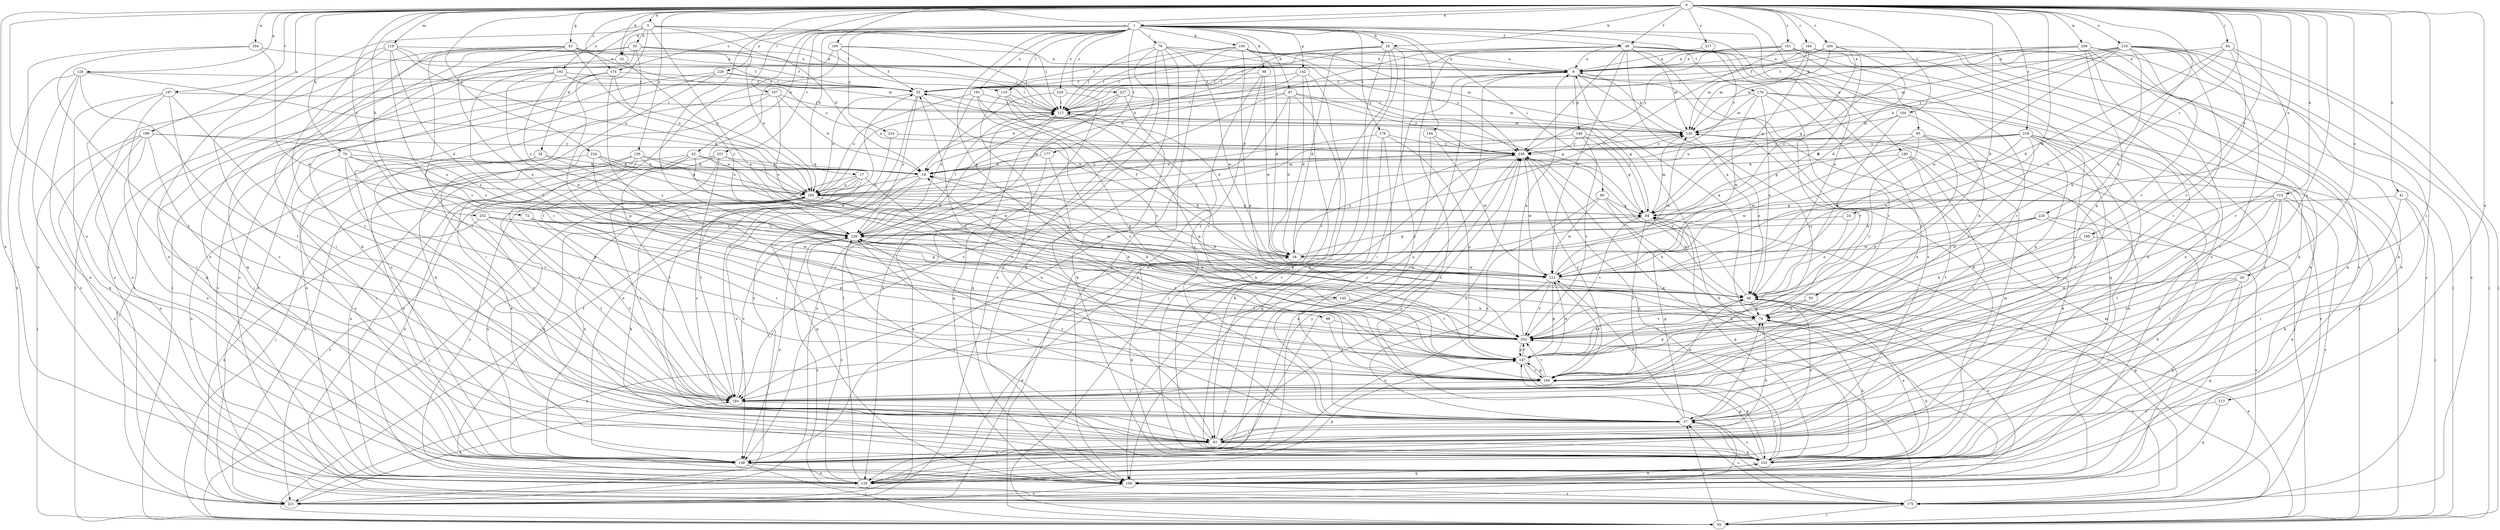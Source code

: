 strict digraph  {
0;
1;
5;
9;
16;
17;
18;
20;
24;
27;
32;
34;
35;
36;
41;
43;
46;
48;
55;
61;
64;
70;
72;
74;
78;
80;
83;
84;
88;
92;
93;
95;
97;
98;
100;
102;
104;
107;
110;
111;
119;
120;
124;
129;
136;
138;
142;
144;
145;
146;
147;
156;
161;
164;
166;
174;
175;
176;
177;
178;
184;
189;
190;
191;
192;
193;
195;
197;
199;
200;
201;
202;
204;
209;
211;
212;
213;
216;
217;
218;
220;
221;
224;
227;
228;
229;
230;
232;
234;
239;
0 -> 1  [label=a];
0 -> 5  [label=a];
0 -> 16  [label=b];
0 -> 20  [label=c];
0 -> 24  [label=c];
0 -> 27  [label=c];
0 -> 32  [label=d];
0 -> 41  [label=e];
0 -> 48  [label=f];
0 -> 61  [label=g];
0 -> 70  [label=h];
0 -> 72  [label=h];
0 -> 74  [label=h];
0 -> 84  [label=j];
0 -> 88  [label=j];
0 -> 93  [label=k];
0 -> 95  [label=k];
0 -> 104  [label=l];
0 -> 107  [label=l];
0 -> 119  [label=m];
0 -> 124  [label=n];
0 -> 129  [label=n];
0 -> 136  [label=o];
0 -> 138  [label=o];
0 -> 161  [label=r];
0 -> 164  [label=r];
0 -> 166  [label=r];
0 -> 174  [label=s];
0 -> 189  [label=u];
0 -> 195  [label=v];
0 -> 197  [label=v];
0 -> 199  [label=v];
0 -> 200  [label=v];
0 -> 204  [label=w];
0 -> 209  [label=w];
0 -> 211  [label=w];
0 -> 212  [label=x];
0 -> 213  [label=x];
0 -> 216  [label=x];
0 -> 217  [label=x];
0 -> 218  [label=x];
0 -> 220  [label=x];
0 -> 232  [label=z];
0 -> 234  [label=z];
1 -> 16  [label=b];
1 -> 17  [label=b];
1 -> 32  [label=d];
1 -> 43  [label=e];
1 -> 46  [label=e];
1 -> 48  [label=f];
1 -> 78  [label=i];
1 -> 80  [label=i];
1 -> 97  [label=k];
1 -> 98  [label=k];
1 -> 100  [label=k];
1 -> 110  [label=l];
1 -> 142  [label=p];
1 -> 144  [label=p];
1 -> 145  [label=p];
1 -> 174  [label=s];
1 -> 176  [label=t];
1 -> 177  [label=t];
1 -> 178  [label=t];
1 -> 184  [label=t];
1 -> 190  [label=u];
1 -> 191  [label=u];
1 -> 201  [label=v];
1 -> 224  [label=y];
1 -> 227  [label=y];
1 -> 228  [label=y];
1 -> 229  [label=y];
5 -> 18  [label=b];
5 -> 34  [label=d];
5 -> 35  [label=d];
5 -> 46  [label=e];
5 -> 102  [label=k];
5 -> 110  [label=l];
5 -> 111  [label=l];
5 -> 129  [label=n];
5 -> 192  [label=u];
9 -> 55  [label=f];
9 -> 83  [label=i];
9 -> 102  [label=k];
9 -> 146  [label=p];
9 -> 156  [label=q];
9 -> 166  [label=r];
16 -> 9  [label=a];
16 -> 18  [label=b];
16 -> 27  [label=c];
16 -> 36  [label=d];
16 -> 111  [label=l];
16 -> 129  [label=n];
16 -> 156  [label=q];
16 -> 184  [label=t];
17 -> 27  [label=c];
17 -> 83  [label=i];
17 -> 129  [label=n];
17 -> 156  [label=q];
17 -> 193  [label=u];
17 -> 202  [label=v];
18 -> 120  [label=m];
18 -> 138  [label=o];
18 -> 156  [label=q];
18 -> 193  [label=u];
20 -> 46  [label=e];
20 -> 83  [label=i];
20 -> 102  [label=k];
20 -> 156  [label=q];
20 -> 184  [label=t];
24 -> 46  [label=e];
24 -> 239  [label=z];
27 -> 64  [label=g];
27 -> 74  [label=h];
27 -> 83  [label=i];
27 -> 175  [label=s];
27 -> 211  [label=w];
27 -> 239  [label=z];
32 -> 193  [label=u];
32 -> 202  [label=v];
34 -> 18  [label=b];
34 -> 83  [label=i];
34 -> 138  [label=o];
34 -> 239  [label=z];
35 -> 9  [label=a];
35 -> 92  [label=j];
35 -> 111  [label=l];
35 -> 156  [label=q];
35 -> 175  [label=s];
35 -> 184  [label=t];
35 -> 193  [label=u];
35 -> 221  [label=x];
36 -> 55  [label=f];
36 -> 64  [label=g];
36 -> 102  [label=k];
36 -> 211  [label=w];
36 -> 230  [label=y];
41 -> 64  [label=g];
41 -> 83  [label=i];
41 -> 92  [label=j];
41 -> 102  [label=k];
43 -> 18  [label=b];
43 -> 36  [label=d];
43 -> 129  [label=n];
43 -> 147  [label=p];
43 -> 184  [label=t];
43 -> 221  [label=x];
46 -> 74  [label=h];
46 -> 230  [label=y];
48 -> 9  [label=a];
48 -> 46  [label=e];
48 -> 102  [label=k];
48 -> 111  [label=l];
48 -> 120  [label=m];
48 -> 138  [label=o];
48 -> 166  [label=r];
48 -> 184  [label=t];
48 -> 193  [label=u];
48 -> 211  [label=w];
48 -> 221  [label=x];
48 -> 230  [label=y];
55 -> 111  [label=l];
55 -> 184  [label=t];
55 -> 193  [label=u];
55 -> 202  [label=v];
55 -> 239  [label=z];
61 -> 9  [label=a];
61 -> 46  [label=e];
61 -> 55  [label=f];
61 -> 83  [label=i];
61 -> 92  [label=j];
61 -> 120  [label=m];
61 -> 166  [label=r];
61 -> 193  [label=u];
64 -> 111  [label=l];
64 -> 120  [label=m];
64 -> 166  [label=r];
64 -> 202  [label=v];
64 -> 239  [label=z];
70 -> 18  [label=b];
70 -> 83  [label=i];
70 -> 147  [label=p];
70 -> 166  [label=r];
70 -> 193  [label=u];
70 -> 239  [label=z];
72 -> 166  [label=r];
72 -> 184  [label=t];
72 -> 239  [label=z];
74 -> 9  [label=a];
74 -> 18  [label=b];
74 -> 147  [label=p];
74 -> 175  [label=s];
74 -> 202  [label=v];
78 -> 9  [label=a];
78 -> 111  [label=l];
78 -> 138  [label=o];
78 -> 156  [label=q];
78 -> 184  [label=t];
78 -> 211  [label=w];
78 -> 221  [label=x];
78 -> 230  [label=y];
80 -> 27  [label=c];
80 -> 46  [label=e];
80 -> 64  [label=g];
80 -> 74  [label=h];
80 -> 211  [label=w];
83 -> 9  [label=a];
83 -> 46  [label=e];
83 -> 74  [label=h];
83 -> 102  [label=k];
83 -> 138  [label=o];
83 -> 230  [label=y];
83 -> 239  [label=z];
84 -> 9  [label=a];
84 -> 36  [label=d];
84 -> 92  [label=j];
84 -> 166  [label=r];
84 -> 202  [label=v];
84 -> 211  [label=w];
88 -> 166  [label=r];
88 -> 202  [label=v];
92 -> 27  [label=c];
92 -> 46  [label=e];
92 -> 55  [label=f];
92 -> 64  [label=g];
93 -> 74  [label=h];
93 -> 202  [label=v];
95 -> 129  [label=n];
95 -> 147  [label=p];
95 -> 175  [label=s];
95 -> 202  [label=v];
95 -> 211  [label=w];
95 -> 230  [label=y];
97 -> 36  [label=d];
97 -> 64  [label=g];
97 -> 102  [label=k];
97 -> 111  [label=l];
97 -> 138  [label=o];
97 -> 230  [label=y];
97 -> 239  [label=z];
98 -> 27  [label=c];
98 -> 55  [label=f];
98 -> 92  [label=j];
98 -> 211  [label=w];
100 -> 9  [label=a];
100 -> 36  [label=d];
100 -> 55  [label=f];
100 -> 111  [label=l];
100 -> 120  [label=m];
100 -> 147  [label=p];
100 -> 156  [label=q];
100 -> 230  [label=y];
102 -> 27  [label=c];
102 -> 46  [label=e];
102 -> 64  [label=g];
102 -> 74  [label=h];
102 -> 147  [label=p];
102 -> 156  [label=q];
102 -> 166  [label=r];
102 -> 230  [label=y];
102 -> 239  [label=z];
104 -> 46  [label=e];
104 -> 74  [label=h];
104 -> 120  [label=m];
104 -> 193  [label=u];
107 -> 18  [label=b];
107 -> 46  [label=e];
107 -> 102  [label=k];
107 -> 111  [label=l];
107 -> 129  [label=n];
110 -> 36  [label=d];
110 -> 64  [label=g];
110 -> 74  [label=h];
110 -> 83  [label=i];
110 -> 111  [label=l];
111 -> 120  [label=m];
111 -> 147  [label=p];
111 -> 156  [label=q];
111 -> 202  [label=v];
111 -> 221  [label=x];
119 -> 9  [label=a];
119 -> 36  [label=d];
119 -> 55  [label=f];
119 -> 83  [label=i];
119 -> 184  [label=t];
119 -> 193  [label=u];
119 -> 202  [label=v];
120 -> 9  [label=a];
120 -> 46  [label=e];
120 -> 74  [label=h];
120 -> 92  [label=j];
120 -> 230  [label=y];
124 -> 55  [label=f];
124 -> 64  [label=g];
124 -> 129  [label=n];
124 -> 175  [label=s];
124 -> 184  [label=t];
124 -> 221  [label=x];
129 -> 74  [label=h];
129 -> 111  [label=l];
129 -> 147  [label=p];
129 -> 193  [label=u];
129 -> 230  [label=y];
129 -> 239  [label=z];
136 -> 18  [label=b];
136 -> 27  [label=c];
136 -> 102  [label=k];
136 -> 138  [label=o];
136 -> 184  [label=t];
136 -> 193  [label=u];
136 -> 211  [label=w];
138 -> 9  [label=a];
138 -> 92  [label=j];
138 -> 120  [label=m];
138 -> 129  [label=n];
138 -> 193  [label=u];
138 -> 230  [label=y];
142 -> 36  [label=d];
142 -> 55  [label=f];
142 -> 92  [label=j];
142 -> 102  [label=k];
142 -> 193  [label=u];
144 -> 156  [label=q];
144 -> 211  [label=w];
144 -> 230  [label=y];
145 -> 74  [label=h];
145 -> 202  [label=v];
145 -> 221  [label=x];
146 -> 64  [label=g];
146 -> 102  [label=k];
146 -> 202  [label=v];
146 -> 230  [label=y];
146 -> 239  [label=z];
147 -> 46  [label=e];
147 -> 55  [label=f];
147 -> 102  [label=k];
147 -> 166  [label=r];
147 -> 202  [label=v];
147 -> 211  [label=w];
156 -> 46  [label=e];
156 -> 102  [label=k];
156 -> 175  [label=s];
156 -> 221  [label=x];
161 -> 9  [label=a];
161 -> 27  [label=c];
161 -> 111  [label=l];
161 -> 129  [label=n];
161 -> 138  [label=o];
161 -> 166  [label=r];
161 -> 230  [label=y];
161 -> 239  [label=z];
164 -> 9  [label=a];
164 -> 36  [label=d];
164 -> 55  [label=f];
164 -> 64  [label=g];
164 -> 92  [label=j];
164 -> 102  [label=k];
164 -> 111  [label=l];
164 -> 120  [label=m];
164 -> 129  [label=n];
166 -> 18  [label=b];
166 -> 147  [label=p];
166 -> 184  [label=t];
166 -> 202  [label=v];
166 -> 230  [label=y];
166 -> 239  [label=z];
174 -> 55  [label=f];
174 -> 147  [label=p];
174 -> 156  [label=q];
174 -> 175  [label=s];
174 -> 202  [label=v];
174 -> 239  [label=z];
175 -> 27  [label=c];
175 -> 92  [label=j];
175 -> 202  [label=v];
175 -> 230  [label=y];
176 -> 27  [label=c];
176 -> 46  [label=e];
176 -> 92  [label=j];
176 -> 111  [label=l];
176 -> 120  [label=m];
176 -> 202  [label=v];
176 -> 211  [label=w];
177 -> 18  [label=b];
177 -> 27  [label=c];
177 -> 221  [label=x];
178 -> 27  [label=c];
178 -> 102  [label=k];
178 -> 147  [label=p];
178 -> 193  [label=u];
178 -> 230  [label=y];
184 -> 27  [label=c];
184 -> 46  [label=e];
184 -> 239  [label=z];
189 -> 83  [label=i];
189 -> 92  [label=j];
189 -> 129  [label=n];
189 -> 138  [label=o];
189 -> 175  [label=s];
189 -> 230  [label=y];
189 -> 239  [label=z];
190 -> 18  [label=b];
190 -> 27  [label=c];
190 -> 102  [label=k];
190 -> 184  [label=t];
190 -> 211  [label=w];
191 -> 111  [label=l];
191 -> 147  [label=p];
191 -> 166  [label=r];
191 -> 193  [label=u];
191 -> 239  [label=z];
192 -> 46  [label=e];
192 -> 55  [label=f];
192 -> 221  [label=x];
192 -> 230  [label=y];
192 -> 239  [label=z];
193 -> 64  [label=g];
193 -> 74  [label=h];
193 -> 92  [label=j];
193 -> 102  [label=k];
193 -> 120  [label=m];
193 -> 138  [label=o];
193 -> 211  [label=w];
193 -> 221  [label=x];
195 -> 9  [label=a];
195 -> 55  [label=f];
195 -> 111  [label=l];
195 -> 138  [label=o];
195 -> 211  [label=w];
197 -> 27  [label=c];
197 -> 83  [label=i];
197 -> 111  [label=l];
197 -> 138  [label=o];
197 -> 156  [label=q];
197 -> 184  [label=t];
199 -> 36  [label=d];
199 -> 74  [label=h];
199 -> 175  [label=s];
200 -> 9  [label=a];
200 -> 36  [label=d];
200 -> 55  [label=f];
200 -> 64  [label=g];
200 -> 120  [label=m];
200 -> 129  [label=n];
201 -> 18  [label=b];
201 -> 83  [label=i];
201 -> 92  [label=j];
201 -> 175  [label=s];
201 -> 184  [label=t];
201 -> 193  [label=u];
202 -> 9  [label=a];
202 -> 18  [label=b];
202 -> 147  [label=p];
202 -> 239  [label=z];
204 -> 9  [label=a];
204 -> 129  [label=n];
204 -> 184  [label=t];
204 -> 211  [label=w];
209 -> 9  [label=a];
209 -> 120  [label=m];
209 -> 129  [label=n];
209 -> 138  [label=o];
209 -> 147  [label=p];
209 -> 156  [label=q];
209 -> 175  [label=s];
209 -> 239  [label=z];
211 -> 46  [label=e];
211 -> 120  [label=m];
211 -> 129  [label=n];
211 -> 147  [label=p];
211 -> 166  [label=r];
211 -> 202  [label=v];
212 -> 27  [label=c];
212 -> 64  [label=g];
212 -> 83  [label=i];
212 -> 147  [label=p];
212 -> 156  [label=q];
212 -> 166  [label=r];
212 -> 175  [label=s];
212 -> 184  [label=t];
213 -> 27  [label=c];
213 -> 156  [label=q];
216 -> 9  [label=a];
216 -> 18  [label=b];
216 -> 55  [label=f];
216 -> 74  [label=h];
216 -> 83  [label=i];
216 -> 92  [label=j];
216 -> 102  [label=k];
216 -> 120  [label=m];
216 -> 166  [label=r];
216 -> 175  [label=s];
216 -> 202  [label=v];
216 -> 211  [label=w];
216 -> 230  [label=y];
217 -> 9  [label=a];
217 -> 230  [label=y];
218 -> 18  [label=b];
218 -> 64  [label=g];
218 -> 83  [label=i];
218 -> 92  [label=j];
218 -> 129  [label=n];
218 -> 147  [label=p];
218 -> 184  [label=t];
218 -> 202  [label=v];
218 -> 211  [label=w];
218 -> 230  [label=y];
220 -> 46  [label=e];
220 -> 83  [label=i];
220 -> 102  [label=k];
220 -> 211  [label=w];
220 -> 239  [label=z];
221 -> 36  [label=d];
221 -> 120  [label=m];
221 -> 184  [label=t];
224 -> 138  [label=o];
224 -> 230  [label=y];
227 -> 18  [label=b];
227 -> 102  [label=k];
227 -> 111  [label=l];
227 -> 120  [label=m];
227 -> 129  [label=n];
228 -> 55  [label=f];
228 -> 83  [label=i];
228 -> 111  [label=l];
228 -> 138  [label=o];
228 -> 221  [label=x];
229 -> 111  [label=l];
229 -> 156  [label=q];
229 -> 221  [label=x];
230 -> 18  [label=b];
230 -> 129  [label=n];
230 -> 156  [label=q];
230 -> 184  [label=t];
230 -> 211  [label=w];
232 -> 147  [label=p];
232 -> 184  [label=t];
232 -> 211  [label=w];
232 -> 221  [label=x];
232 -> 239  [label=z];
234 -> 18  [label=b];
234 -> 36  [label=d];
234 -> 129  [label=n];
234 -> 166  [label=r];
234 -> 193  [label=u];
239 -> 36  [label=d];
239 -> 46  [label=e];
239 -> 111  [label=l];
239 -> 138  [label=o];
239 -> 175  [label=s];
}

